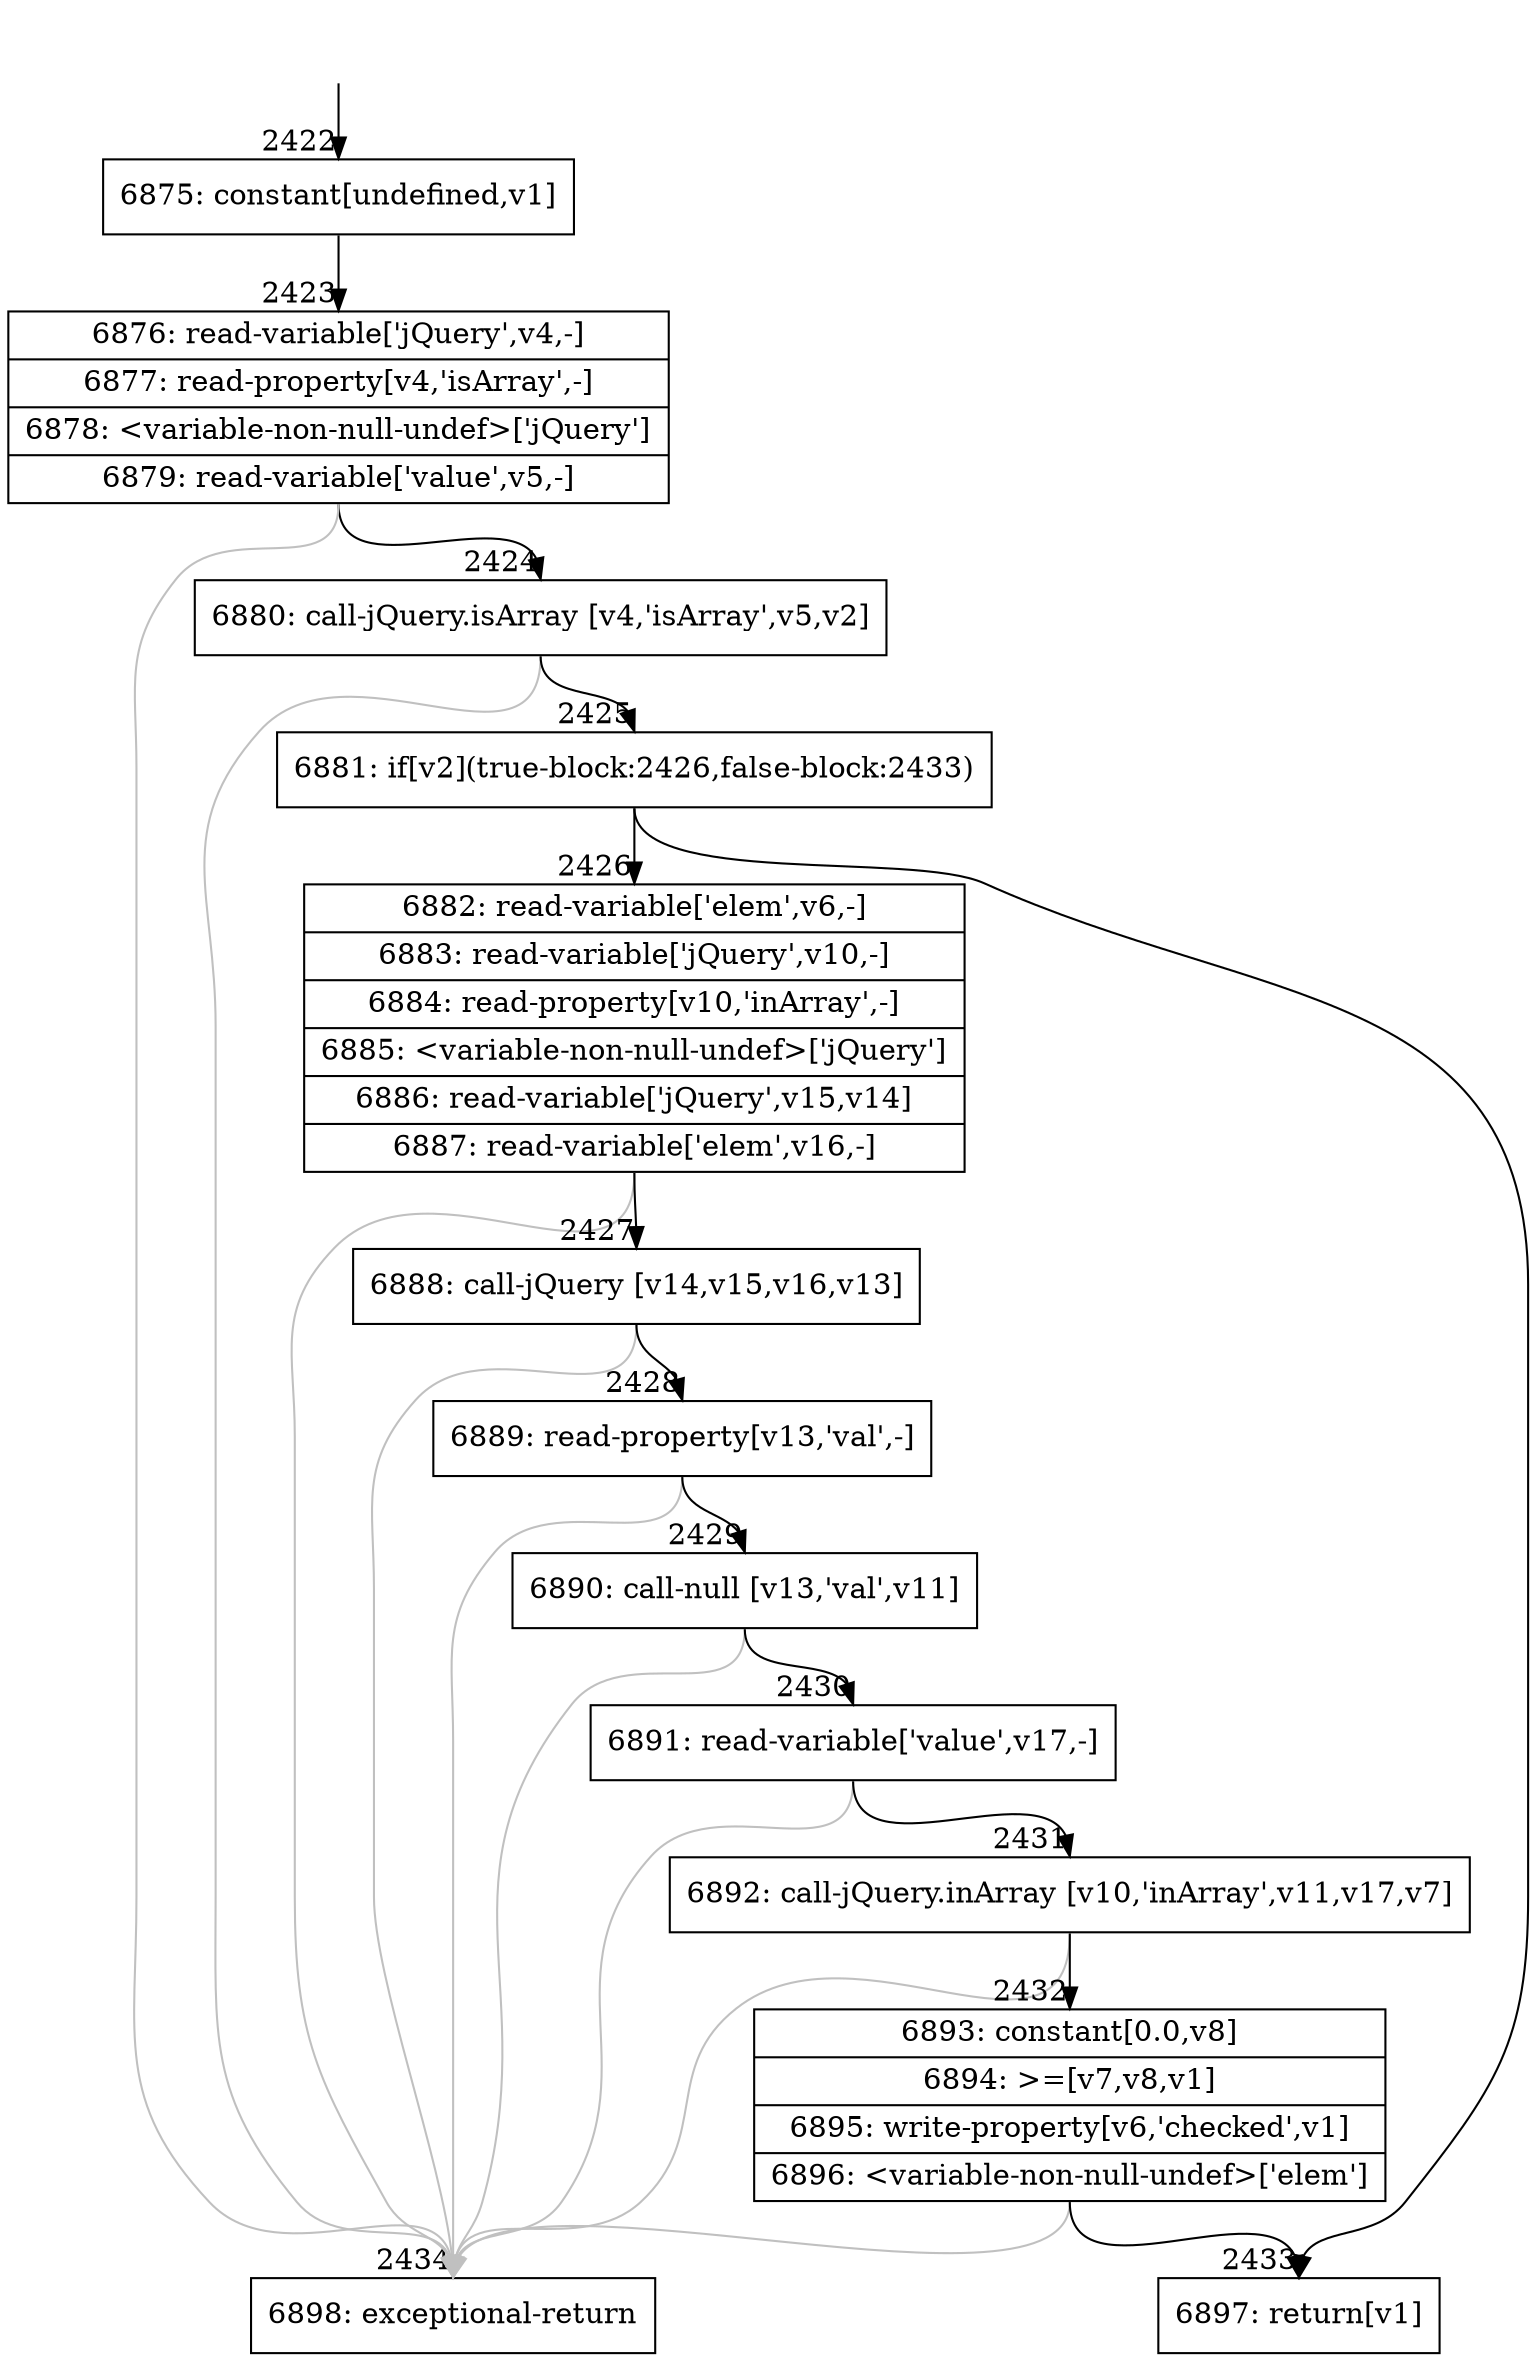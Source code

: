 digraph {
rankdir="TD"
BB_entry168[shape=none,label=""];
BB_entry168 -> BB2422 [tailport=s, headport=n, headlabel="    2422"]
BB2422 [shape=record label="{6875: constant[undefined,v1]}" ] 
BB2422 -> BB2423 [tailport=s, headport=n, headlabel="      2423"]
BB2423 [shape=record label="{6876: read-variable['jQuery',v4,-]|6877: read-property[v4,'isArray',-]|6878: \<variable-non-null-undef\>['jQuery']|6879: read-variable['value',v5,-]}" ] 
BB2423 -> BB2424 [tailport=s, headport=n, headlabel="      2424"]
BB2423 -> BB2434 [tailport=s, headport=n, color=gray, headlabel="      2434"]
BB2424 [shape=record label="{6880: call-jQuery.isArray [v4,'isArray',v5,v2]}" ] 
BB2424 -> BB2425 [tailport=s, headport=n, headlabel="      2425"]
BB2424 -> BB2434 [tailport=s, headport=n, color=gray]
BB2425 [shape=record label="{6881: if[v2](true-block:2426,false-block:2433)}" ] 
BB2425 -> BB2426 [tailport=s, headport=n, headlabel="      2426"]
BB2425 -> BB2433 [tailport=s, headport=n, headlabel="      2433"]
BB2426 [shape=record label="{6882: read-variable['elem',v6,-]|6883: read-variable['jQuery',v10,-]|6884: read-property[v10,'inArray',-]|6885: \<variable-non-null-undef\>['jQuery']|6886: read-variable['jQuery',v15,v14]|6887: read-variable['elem',v16,-]}" ] 
BB2426 -> BB2427 [tailport=s, headport=n, headlabel="      2427"]
BB2426 -> BB2434 [tailport=s, headport=n, color=gray]
BB2427 [shape=record label="{6888: call-jQuery [v14,v15,v16,v13]}" ] 
BB2427 -> BB2428 [tailport=s, headport=n, headlabel="      2428"]
BB2427 -> BB2434 [tailport=s, headport=n, color=gray]
BB2428 [shape=record label="{6889: read-property[v13,'val',-]}" ] 
BB2428 -> BB2429 [tailport=s, headport=n, headlabel="      2429"]
BB2428 -> BB2434 [tailport=s, headport=n, color=gray]
BB2429 [shape=record label="{6890: call-null [v13,'val',v11]}" ] 
BB2429 -> BB2430 [tailport=s, headport=n, headlabel="      2430"]
BB2429 -> BB2434 [tailport=s, headport=n, color=gray]
BB2430 [shape=record label="{6891: read-variable['value',v17,-]}" ] 
BB2430 -> BB2431 [tailport=s, headport=n, headlabel="      2431"]
BB2430 -> BB2434 [tailport=s, headport=n, color=gray]
BB2431 [shape=record label="{6892: call-jQuery.inArray [v10,'inArray',v11,v17,v7]}" ] 
BB2431 -> BB2432 [tailport=s, headport=n, headlabel="      2432"]
BB2431 -> BB2434 [tailport=s, headport=n, color=gray]
BB2432 [shape=record label="{6893: constant[0.0,v8]|6894: \>=[v7,v8,v1]|6895: write-property[v6,'checked',v1]|6896: \<variable-non-null-undef\>['elem']}" ] 
BB2432 -> BB2433 [tailport=s, headport=n]
BB2432 -> BB2434 [tailport=s, headport=n, color=gray]
BB2433 [shape=record label="{6897: return[v1]}" ] 
BB2434 [shape=record label="{6898: exceptional-return}" ] 
//#$~ 2691
}
